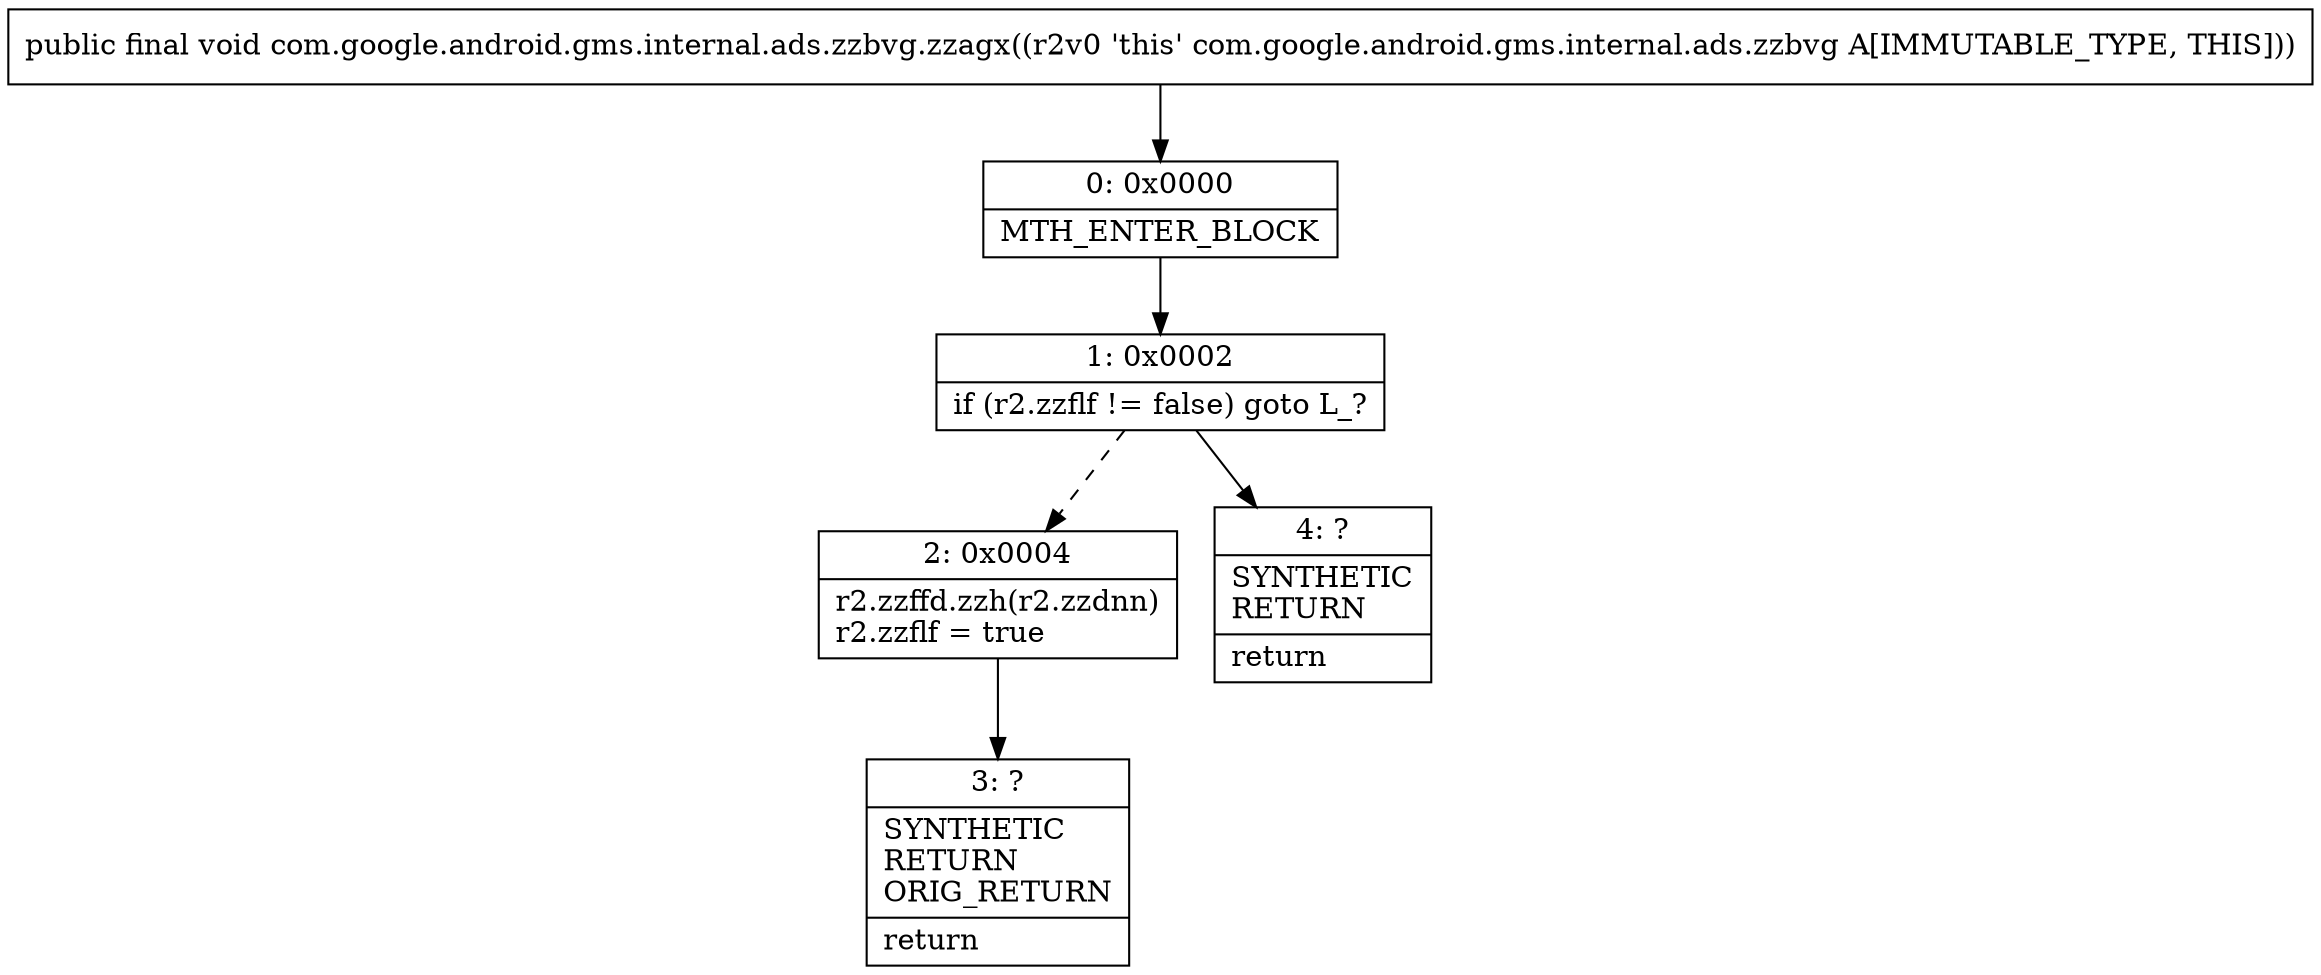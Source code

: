 digraph "CFG forcom.google.android.gms.internal.ads.zzbvg.zzagx()V" {
Node_0 [shape=record,label="{0\:\ 0x0000|MTH_ENTER_BLOCK\l}"];
Node_1 [shape=record,label="{1\:\ 0x0002|if (r2.zzflf != false) goto L_?\l}"];
Node_2 [shape=record,label="{2\:\ 0x0004|r2.zzffd.zzh(r2.zzdnn)\lr2.zzflf = true\l}"];
Node_3 [shape=record,label="{3\:\ ?|SYNTHETIC\lRETURN\lORIG_RETURN\l|return\l}"];
Node_4 [shape=record,label="{4\:\ ?|SYNTHETIC\lRETURN\l|return\l}"];
MethodNode[shape=record,label="{public final void com.google.android.gms.internal.ads.zzbvg.zzagx((r2v0 'this' com.google.android.gms.internal.ads.zzbvg A[IMMUTABLE_TYPE, THIS])) }"];
MethodNode -> Node_0;
Node_0 -> Node_1;
Node_1 -> Node_2[style=dashed];
Node_1 -> Node_4;
Node_2 -> Node_3;
}

